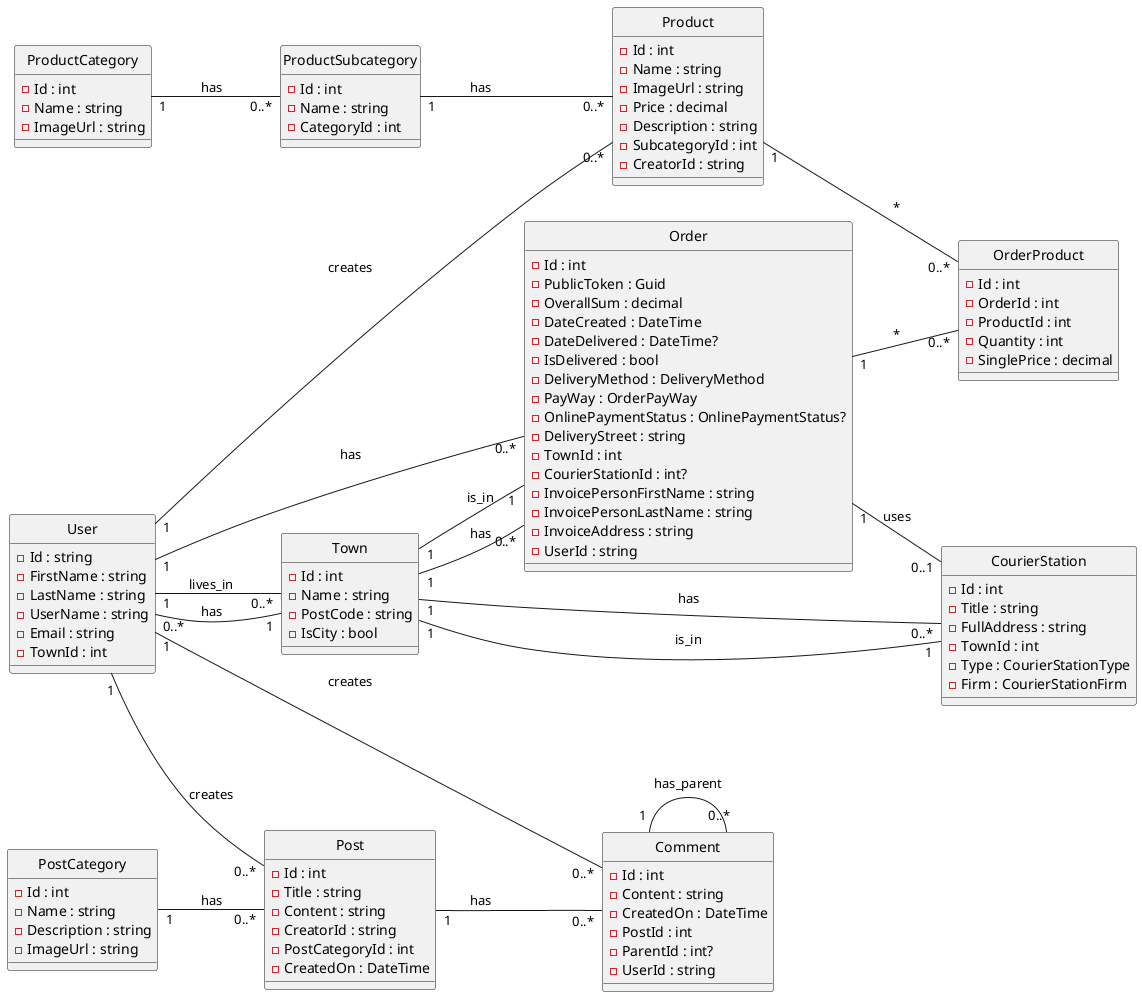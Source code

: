 @startuml MainClass
hide circle
left to right direction

' Classes
class User {
    - Id : string
    - FirstName : string
    - LastName : string
    - UserName : string
    - Email : string
    - TownId : int
}

class Town {
    - Id : int
    - Name : string
    - PostCode : string
    - IsCity : bool
}

class Product {
    - Id : int
    - Name : string
    - ImageUrl : string
    - Price : decimal
    - Description : string
    - SubcategoryId : int
    - CreatorId : string
}

class ProductCategory {
    - Id : int
    - Name : string
    - ImageUrl : string
}

class ProductSubcategory {
    - Id : int
    - Name : string
    - CategoryId : int
}

class Order {
    - Id : int
    - PublicToken : Guid
    - OverallSum : decimal
    - DateCreated : DateTime
    - DateDelivered : DateTime?
    - IsDelivered : bool
    - DeliveryMethod : DeliveryMethod
    - PayWay : OrderPayWay
    - OnlinePaymentStatus : OnlinePaymentStatus?
    - DeliveryStreet : string
    - TownId : int
    - CourierStationId : int?
    - InvoicePersonFirstName : string
    - InvoicePersonLastName : string
    - InvoiceAddress : string
    - UserId : string
}

class OrderProduct {
    - Id : int
    - OrderId : int
    - ProductId : int
    - Quantity : int
    - SinglePrice : decimal
}

class Post {
    - Id : int
    - Title : string
    - Content : string
    - CreatorId : string
    - PostCategoryId : int
    - CreatedOn : DateTime
}

class PostCategory {
    - Id : int
    - Name : string
    - Description : string
    - ImageUrl : string
}

class Comment {
    - Id : int
    - Content : string
    - CreatedOn : DateTime
    - PostId : int
    - ParentId : int?
    - UserId : string
}

class CourierStation {
    - Id : int
    - Title : string
    - FullAddress : string
    - TownId : int
    - Type : CourierStationType
    - Firm : CourierStationFirm
}

' Relationships
User "1" -- "0..*" Order : has
User "1" -- "0..*" Post : creates
User "1" -- "0..*" Comment : creates
User "1" -- "0..*" Product : creates
User "1" -- "0..*" Town : lives_in
Town "1" -- "0..*" User : has
Town "1" -- "0..*" Order : has
Town "1" -- "0..*" CourierStation : has
ProductCategory "1" -- "0..*" ProductSubcategory : has
ProductSubcategory "1" -- "0..*" Product : has
Product "1" -- "0..*" OrderProduct : *
Order "1" -- "0..*" OrderProduct : *
PostCategory "1" -- "0..*" Post : has
Post "1" -- "0..*" Comment : has
Comment "1" -- "0..*" Comment : has_parent
Order "1" -- "1" Town : is_in
Order "1" -- "0..1" CourierStation : uses
CourierStation "1" -- "1" Town : is_in
@enduml